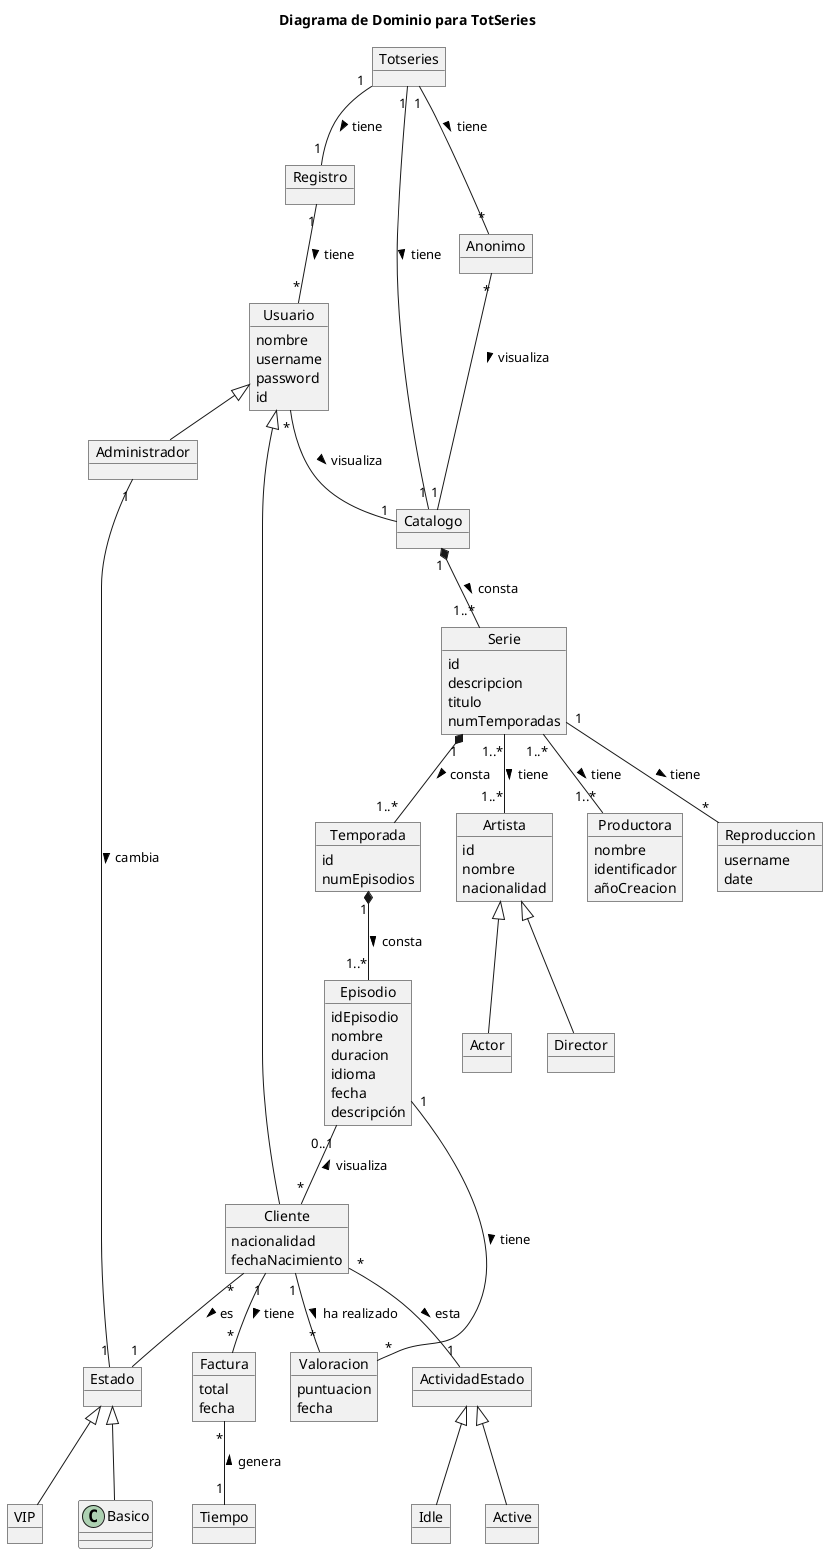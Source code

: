@startuml
'left to right direction

title Diagrama de Dominio para TotSeries

object Totseries

object Episodio {
idEpisodio
nombre
duracion
idioma
fecha
descripción
}

object Artista {
id
nombre
nacionalidad
}

object Productora {
nombre
identificador
añoCreacion
}

object Cliente {
nacionalidad
fechaNacimiento
}

object Factura{
total
fecha
}

object Temporada{
id
numEpisodios
}

object Serie{
id
descripcion
titulo
numTemporadas
}

object Usuario{
nombre
username
password
id
}

object Anonimo{
}

object Valoracion{
puntuacion
fecha
}


object Reproduccion{
username
date
}
object Catalogo
object Tiempo
object VIP
object ActividadEstado
object Active
object Idle
object Administrador
object Actor
object Director
object Estado
object Registro

Totseries "1" -- "1" Catalogo : tiene >
Totseries "1" -- "1" Registro : tiene >
Totseries "1" -- "*" Anonimo : tiene >

Registro "1" -- "*" Usuario : tiene >
Usuario <|-- Cliente
Usuario <|- Administrador

Usuario "*" -- "1" Catalogo : visualiza >
Anonimo "*" -- "1" Catalogo : visualiza >

Cliente "1" -- "*" Factura : tiene >
Cliente "1" -- "*" Valoracion : ha realizado >
Cliente "*" -- "1" Estado : es >
Cliente "*" -- "1" ActividadEstado : esta >
ActividadEstado <|-- Active
ActividadEstado <|-- Idle

Estado <|-- VIP
Estado <|-- Basico

Administrador "1" - "1" Estado : cambia >

Catalogo "1" *-- "1..*" Serie : consta >

Serie "1" *-- "1..*" Temporada : consta >
Serie "1..*" -- "1..*" Artista : tiene >
Serie "1..*"-- "1..*" Productora : tiene >
Serie "1"-- "*" Reproduccion : tiene >

Artista  <|-- Actor
Artista  <|-- Director

Temporada "1" *-- "1..*" Episodio : consta >

Episodio "0..1" -- "*" Cliente : visualiza <
Episodio "1" -- "*" Valoracion : tiene >

Factura "*" -- "1" Tiempo : genera <

@enduml
